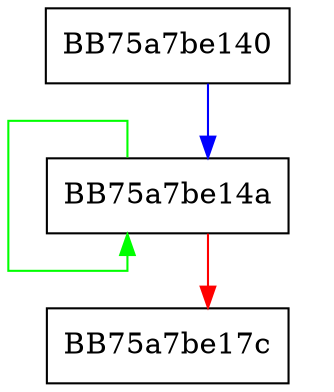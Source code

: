 digraph SymCryptFdef369RawAddAsm {
  node [shape="box"];
  graph [splines=ortho];
  BB75a7be140 -> BB75a7be14a [color="blue"];
  BB75a7be14a -> BB75a7be14a [color="green"];
  BB75a7be14a -> BB75a7be17c [color="red"];
}
